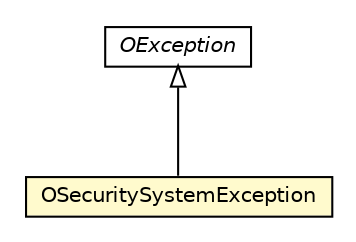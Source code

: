 #!/usr/local/bin/dot
#
# Class diagram 
# Generated by UMLGraph version R5_6-24-gf6e263 (http://www.umlgraph.org/)
#

digraph G {
	edge [fontname="Helvetica",fontsize=10,labelfontname="Helvetica",labelfontsize=10];
	node [fontname="Helvetica",fontsize=10,shape=plaintext];
	nodesep=0.25;
	ranksep=0.5;
	// com.orientechnologies.common.exception.OException
	c6370403 [label=<<table title="com.orientechnologies.common.exception.OException" border="0" cellborder="1" cellspacing="0" cellpadding="2" port="p" href="../../../common/exception/OException.html">
		<tr><td><table border="0" cellspacing="0" cellpadding="1">
<tr><td align="center" balign="center"><font face="Helvetica-Oblique"> OException </font></td></tr>
		</table></td></tr>
		</table>>, URL="../../../common/exception/OException.html", fontname="Helvetica", fontcolor="black", fontsize=10.0];
	// com.orientechnologies.orient.core.security.OSecuritySystemException
	c6371804 [label=<<table title="com.orientechnologies.orient.core.security.OSecuritySystemException" border="0" cellborder="1" cellspacing="0" cellpadding="2" port="p" bgcolor="lemonChiffon" href="./OSecuritySystemException.html">
		<tr><td><table border="0" cellspacing="0" cellpadding="1">
<tr><td align="center" balign="center"> OSecuritySystemException </td></tr>
		</table></td></tr>
		</table>>, URL="./OSecuritySystemException.html", fontname="Helvetica", fontcolor="black", fontsize=10.0];
	//com.orientechnologies.orient.core.security.OSecuritySystemException extends com.orientechnologies.common.exception.OException
	c6370403:p -> c6371804:p [dir=back,arrowtail=empty];
}

